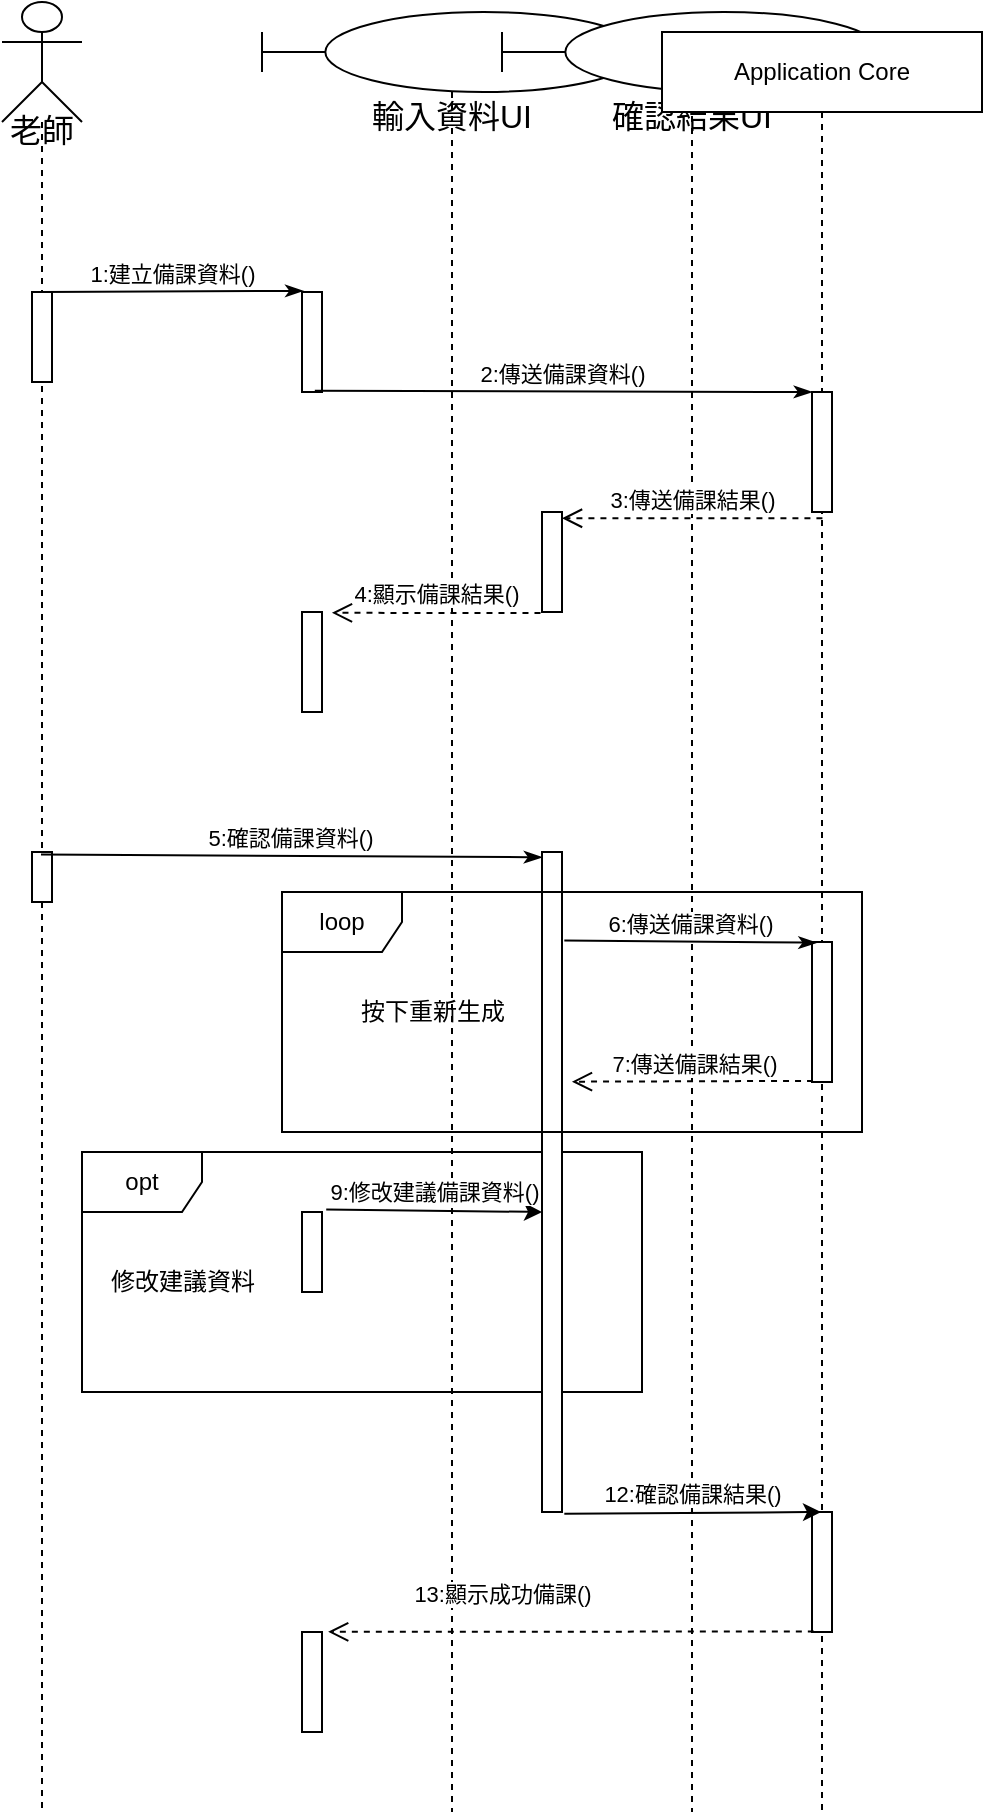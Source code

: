 <mxfile>
    <diagram name="第 1 页" id="_kCn5gWWrIlWfqqUU_DX">
        <mxGraphModel dx="1090" dy="731" grid="1" gridSize="10" guides="1" tooltips="1" connect="1" arrows="1" fold="1" page="1" pageScale="1" pageWidth="1100" pageHeight="1700" math="0" shadow="0">
            <root>
                <mxCell id="0"/>
                <mxCell id="1" parent="0"/>
                <mxCell id="3" value="&lt;p&gt;&lt;font style=&quot;font-size: 16px;&quot;&gt;老師&lt;/font&gt;&lt;/p&gt;" style="shape=umlLifeline;participant=umlActor;perimeter=lifelinePerimeter;whiteSpace=wrap;html=1;container=1;collapsible=0;recursiveResize=0;verticalAlign=top;spacingTop=36;outlineConnect=0;size=60;align=center;" parent="1" vertex="1">
                    <mxGeometry x="240" y="95" width="40" height="905" as="geometry"/>
                </mxCell>
                <mxCell id="63" value="" style="html=1;points=[];perimeter=orthogonalPerimeter;" vertex="1" parent="3">
                    <mxGeometry x="15" y="145" width="10" height="45" as="geometry"/>
                </mxCell>
                <mxCell id="76" value="" style="html=1;points=[];perimeter=orthogonalPerimeter;" vertex="1" parent="3">
                    <mxGeometry x="15" y="425" width="10" height="25" as="geometry"/>
                </mxCell>
                <mxCell id="6" value="輸入資料UI" style="shape=umlLifeline;participant=umlBoundary;perimeter=lifelinePerimeter;whiteSpace=wrap;html=1;container=1;collapsible=0;recursiveResize=0;verticalAlign=top;spacingTop=36;outlineConnect=0;fontSize=16;" parent="1" vertex="1">
                    <mxGeometry x="370" y="100" width="190" height="900" as="geometry"/>
                </mxCell>
                <mxCell id="18" value="" style="html=1;points=[];perimeter=orthogonalPerimeter;" parent="6" vertex="1">
                    <mxGeometry x="20" y="140" width="10" height="50" as="geometry"/>
                </mxCell>
                <mxCell id="62" value="" style="html=1;points=[];perimeter=orthogonalPerimeter;" vertex="1" parent="6">
                    <mxGeometry x="20" y="810" width="10" height="50" as="geometry"/>
                </mxCell>
                <mxCell id="75" value="" style="html=1;points=[];perimeter=orthogonalPerimeter;" vertex="1" parent="6">
                    <mxGeometry x="20" y="300" width="10" height="50" as="geometry"/>
                </mxCell>
                <mxCell id="79" value="" style="html=1;points=[];perimeter=orthogonalPerimeter;" vertex="1" parent="6">
                    <mxGeometry x="20" y="600" width="10" height="40" as="geometry"/>
                </mxCell>
                <mxCell id="77" value="opt" style="shape=umlFrame;whiteSpace=wrap;html=1;" vertex="1" parent="6">
                    <mxGeometry x="-90" y="570" width="280" height="120" as="geometry"/>
                </mxCell>
                <mxCell id="7" value="確認結果UI" style="shape=umlLifeline;participant=umlBoundary;perimeter=lifelinePerimeter;whiteSpace=wrap;html=1;container=1;collapsible=0;recursiveResize=0;verticalAlign=top;spacingTop=36;outlineConnect=0;fontSize=16;" parent="1" vertex="1">
                    <mxGeometry x="490" y="100" width="190" height="900" as="geometry"/>
                </mxCell>
                <mxCell id="26" value="" style="html=1;points=[];perimeter=orthogonalPerimeter;" parent="7" vertex="1">
                    <mxGeometry x="20" y="250" width="10" height="50" as="geometry"/>
                </mxCell>
                <mxCell id="37" value="" style="html=1;points=[];perimeter=orthogonalPerimeter;" parent="7" vertex="1">
                    <mxGeometry x="20" y="420" width="10" height="330" as="geometry"/>
                </mxCell>
                <mxCell id="8" value="Application Core" style="shape=umlLifeline;perimeter=lifelinePerimeter;whiteSpace=wrap;html=1;container=1;collapsible=0;recursiveResize=0;outlineConnect=0;" parent="1" vertex="1">
                    <mxGeometry x="570" y="110" width="160" height="890" as="geometry"/>
                </mxCell>
                <mxCell id="22" value="" style="html=1;points=[];perimeter=orthogonalPerimeter;" parent="8" vertex="1">
                    <mxGeometry x="75" y="180" width="10" height="60" as="geometry"/>
                </mxCell>
                <mxCell id="46" value="" style="html=1;points=[];perimeter=orthogonalPerimeter;" parent="8" vertex="1">
                    <mxGeometry x="75" y="455" width="10" height="70" as="geometry"/>
                </mxCell>
                <mxCell id="59" value="" style="html=1;points=[];perimeter=orthogonalPerimeter;" parent="8" vertex="1">
                    <mxGeometry x="75" y="740" width="10" height="60" as="geometry"/>
                </mxCell>
                <mxCell id="15" value="1:建立備課資料()" style="html=1;verticalAlign=bottom;endArrow=classicThin;endFill=1;exitX=0.664;exitY=0.008;exitDx=0;exitDy=0;exitPerimeter=0;entryX=0.068;entryY=-0.011;entryDx=0;entryDy=0;entryPerimeter=0;" parent="1" target="18" edge="1">
                    <mxGeometry x="-0.004" width="80" relative="1" as="geometry">
                        <mxPoint x="260.0" y="240.0" as="sourcePoint"/>
                        <mxPoint x="378.36" y="240.0" as="targetPoint"/>
                        <mxPoint as="offset"/>
                    </mxGeometry>
                </mxCell>
                <mxCell id="21" value="2:傳送備課資料()" style="html=1;verticalAlign=bottom;endArrow=classicThin;endFill=1;exitX=0.64;exitY=0.988;exitDx=0;exitDy=0;exitPerimeter=0;" parent="1" source="18" target="22" edge="1">
                    <mxGeometry x="-0.004" width="80" relative="1" as="geometry">
                        <mxPoint x="430.16" y="300" as="sourcePoint"/>
                        <mxPoint x="540" y="300" as="targetPoint"/>
                        <mxPoint as="offset"/>
                    </mxGeometry>
                </mxCell>
                <mxCell id="24" value="3:傳送備課結果()" style="html=1;verticalAlign=bottom;endArrow=open;dashed=1;endSize=8;exitX=0.521;exitY=1.052;exitDx=0;exitDy=0;exitPerimeter=0;" parent="1" source="22" target="26" edge="1">
                    <mxGeometry x="-0.002" relative="1" as="geometry">
                        <mxPoint x="620" y="360" as="sourcePoint"/>
                        <mxPoint x="550" y="363" as="targetPoint"/>
                        <mxPoint as="offset"/>
                    </mxGeometry>
                </mxCell>
                <mxCell id="36" value="4:顯示備課結果()" style="html=1;verticalAlign=bottom;endArrow=open;dashed=1;endSize=8;exitX=-0.076;exitY=1.011;exitDx=0;exitDy=0;exitPerimeter=0;entryX=1.497;entryY=0.008;entryDx=0;entryDy=0;entryPerimeter=0;" parent="1" source="26" target="75" edge="1">
                    <mxGeometry x="-0.002" relative="1" as="geometry">
                        <mxPoint x="480.21" y="410" as="sourcePoint"/>
                        <mxPoint x="410" y="401" as="targetPoint"/>
                        <mxPoint as="offset"/>
                    </mxGeometry>
                </mxCell>
                <mxCell id="38" value="5:確認備課資料()" style="html=1;verticalAlign=bottom;endArrow=classicThin;endFill=1;entryX=0.003;entryY=0.008;entryDx=0;entryDy=0;entryPerimeter=0;" parent="1" target="37" edge="1">
                    <mxGeometry x="-0.004" width="80" relative="1" as="geometry">
                        <mxPoint x="259.5" y="521.28" as="sourcePoint"/>
                        <mxPoint x="379.84" y="520" as="targetPoint"/>
                        <mxPoint as="offset"/>
                    </mxGeometry>
                </mxCell>
                <mxCell id="47" value="6:傳送備課資料()" style="html=1;verticalAlign=bottom;endArrow=classicThin;endFill=1;entryX=0.231;entryY=0.005;entryDx=0;entryDy=0;entryPerimeter=0;exitX=1.116;exitY=0.134;exitDx=0;exitDy=0;exitPerimeter=0;" parent="1" source="37" target="46" edge="1">
                    <mxGeometry x="-0.004" width="80" relative="1" as="geometry">
                        <mxPoint x="540" y="565" as="sourcePoint"/>
                        <mxPoint x="620" y="566" as="targetPoint"/>
                        <mxPoint as="offset"/>
                    </mxGeometry>
                </mxCell>
                <mxCell id="48" value="7:傳送備課結果()" style="html=1;verticalAlign=bottom;endArrow=open;dashed=1;endSize=8;exitX=0.052;exitY=0.992;exitDx=0;exitDy=0;exitPerimeter=0;entryX=1.497;entryY=0.348;entryDx=0;entryDy=0;entryPerimeter=0;" parent="1" source="46" target="37" edge="1">
                    <mxGeometry x="-0.002" relative="1" as="geometry">
                        <mxPoint x="630.21" y="635.0" as="sourcePoint"/>
                        <mxPoint x="530" y="634" as="targetPoint"/>
                        <mxPoint as="offset"/>
                    </mxGeometry>
                </mxCell>
                <mxCell id="49" value="按下重新生成" style="text;html=1;align=center;verticalAlign=middle;resizable=0;points=[];autosize=1;strokeColor=none;fillColor=none;" parent="1" vertex="1">
                    <mxGeometry x="405" y="585" width="100" height="30" as="geometry"/>
                </mxCell>
                <mxCell id="50" value="12:確認備課結果()" style="html=1;verticalAlign=bottom;endArrow=classic;endFill=1;exitX=1.116;exitY=1.003;exitDx=0;exitDy=0;exitPerimeter=0;" parent="1" edge="1">
                    <mxGeometry x="-0.002" relative="1" as="geometry">
                        <mxPoint x="521.16" y="850.93" as="sourcePoint"/>
                        <mxPoint x="649.5" y="850" as="targetPoint"/>
                        <mxPoint as="offset"/>
                    </mxGeometry>
                </mxCell>
                <mxCell id="60" value="13:顯示成功備課()" style="html=1;verticalAlign=bottom;endArrow=open;dashed=1;endSize=8;exitX=0.092;exitY=0.996;exitDx=0;exitDy=0;exitPerimeter=0;entryX=1.307;entryY=-0.002;entryDx=0;entryDy=0;entryPerimeter=0;" parent="1" source="59" target="62" edge="1">
                    <mxGeometry x="0.284" y="-10" relative="1" as="geometry">
                        <mxPoint x="610.1" y="910" as="sourcePoint"/>
                        <mxPoint x="410" y="910" as="targetPoint"/>
                        <mxPoint as="offset"/>
                    </mxGeometry>
                </mxCell>
                <mxCell id="78" value="9:修改建議備課資料()" style="html=1;verticalAlign=bottom;endArrow=classic;endFill=1;exitX=1.211;exitY=-0.03;exitDx=0;exitDy=0;exitPerimeter=0;" edge="1" parent="1" source="79">
                    <mxGeometry x="-0.002" relative="1" as="geometry">
                        <mxPoint x="430" y="700" as="sourcePoint"/>
                        <mxPoint x="510" y="700" as="targetPoint"/>
                        <mxPoint as="offset"/>
                    </mxGeometry>
                </mxCell>
                <mxCell id="43" value="loop" style="shape=umlFrame;whiteSpace=wrap;html=1;" parent="1" vertex="1">
                    <mxGeometry x="380" y="540" width="290" height="120" as="geometry"/>
                </mxCell>
                <mxCell id="85" value="修改建議資料" style="text;html=1;align=center;verticalAlign=middle;resizable=0;points=[];autosize=1;strokeColor=none;fillColor=none;" vertex="1" parent="1">
                    <mxGeometry x="280" y="720" width="100" height="30" as="geometry"/>
                </mxCell>
            </root>
        </mxGraphModel>
    </diagram>
</mxfile>